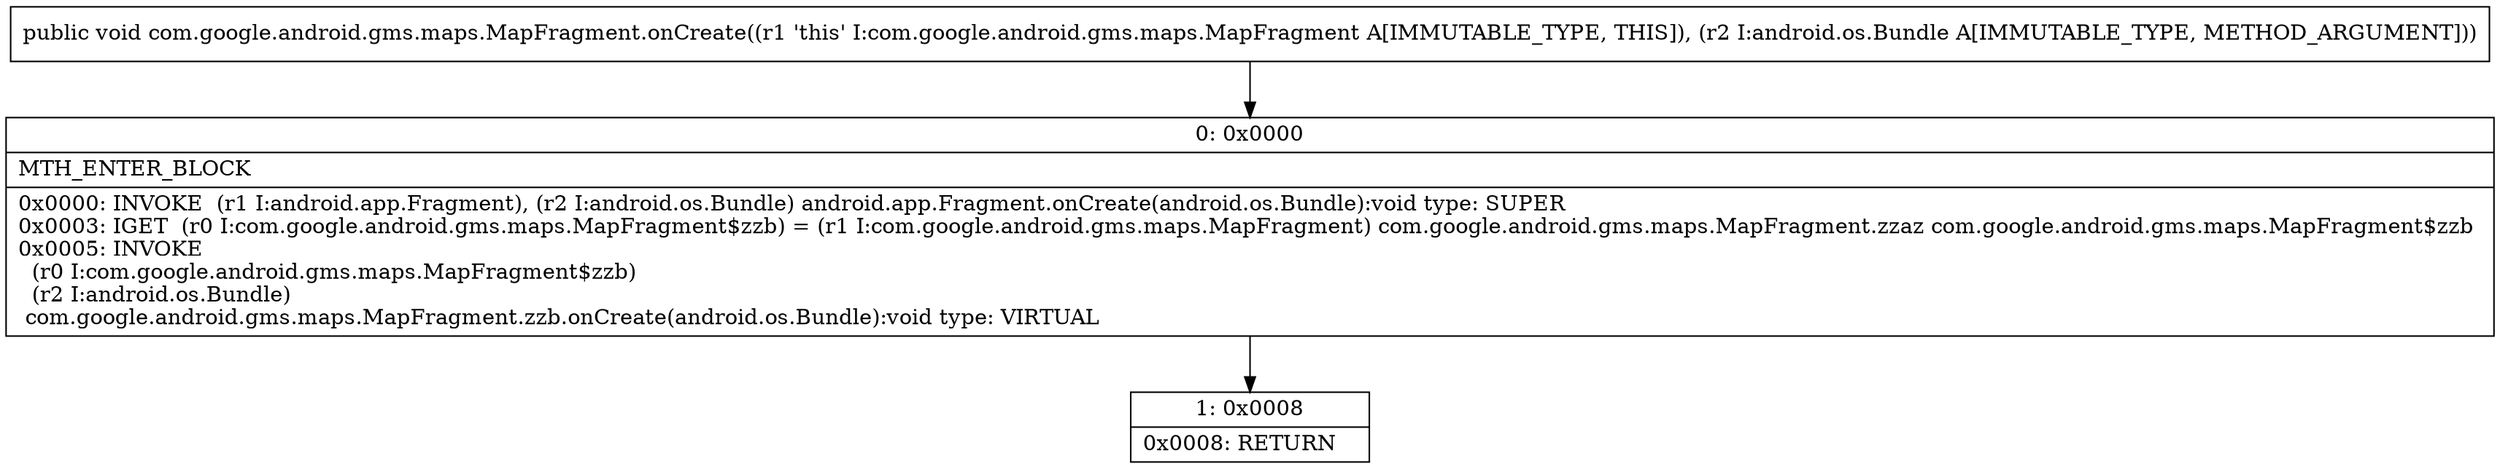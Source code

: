 digraph "CFG forcom.google.android.gms.maps.MapFragment.onCreate(Landroid\/os\/Bundle;)V" {
Node_0 [shape=record,label="{0\:\ 0x0000|MTH_ENTER_BLOCK\l|0x0000: INVOKE  (r1 I:android.app.Fragment), (r2 I:android.os.Bundle) android.app.Fragment.onCreate(android.os.Bundle):void type: SUPER \l0x0003: IGET  (r0 I:com.google.android.gms.maps.MapFragment$zzb) = (r1 I:com.google.android.gms.maps.MapFragment) com.google.android.gms.maps.MapFragment.zzaz com.google.android.gms.maps.MapFragment$zzb \l0x0005: INVOKE  \l  (r0 I:com.google.android.gms.maps.MapFragment$zzb)\l  (r2 I:android.os.Bundle)\l com.google.android.gms.maps.MapFragment.zzb.onCreate(android.os.Bundle):void type: VIRTUAL \l}"];
Node_1 [shape=record,label="{1\:\ 0x0008|0x0008: RETURN   \l}"];
MethodNode[shape=record,label="{public void com.google.android.gms.maps.MapFragment.onCreate((r1 'this' I:com.google.android.gms.maps.MapFragment A[IMMUTABLE_TYPE, THIS]), (r2 I:android.os.Bundle A[IMMUTABLE_TYPE, METHOD_ARGUMENT])) }"];
MethodNode -> Node_0;
Node_0 -> Node_1;
}

